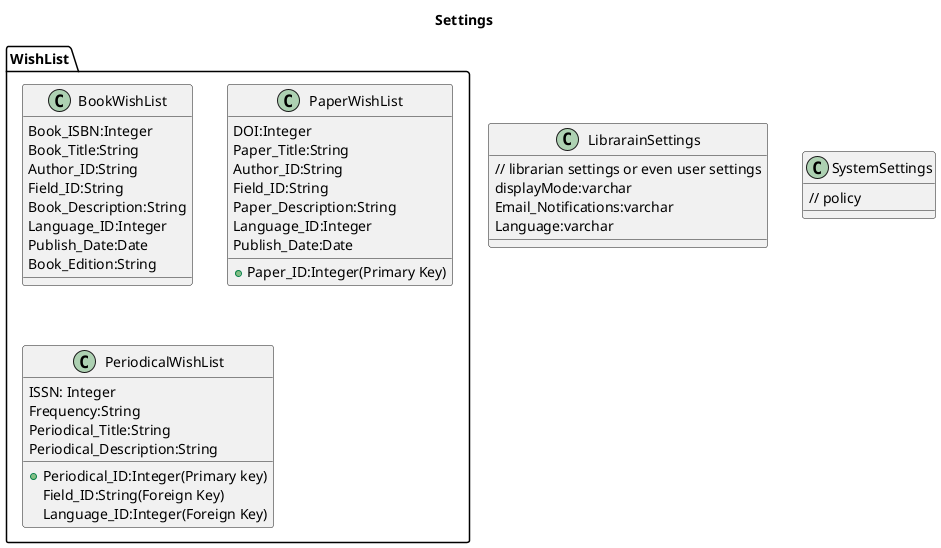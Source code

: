 @startuml
title Settings
class LibrarainSettings{
  // librarian settings or even user settings
  displayMode:varchar 
  Email_Notifications:varchar
  Language:varchar
}

class SystemSettings{
  // policy

}

package WishList{
class BookWishList{
Book_ISBN:Integer
Book_Title:String 
Author_ID:String
Field_ID:String
Book_Description:String
Language_ID:Integer
Publish_Date:Date
Book_Edition:String
}
class PaperWishList{
+Paper_ID:Integer(Primary Key)
DOI:Integer
Paper_Title:String 
Author_ID:String
Field_ID:String
Paper_Description:String
Language_ID:Integer
Publish_Date:Date
}
class PeriodicalWishList{
+Periodical_ID:Integer(Primary key)
ISSN: Integer
Frequency:String  
Periodical_Title:String 
Field_ID:String(Foreign Key)
Periodical_Description:String
Language_ID:Integer(Foreign Key)
}
}






@enduml